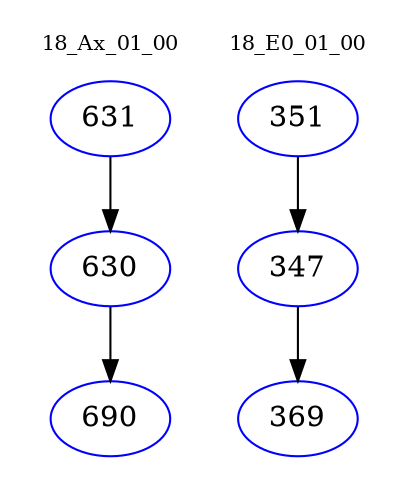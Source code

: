 digraph{
subgraph cluster_0 {
color = white
label = "18_Ax_01_00";
fontsize=10;
T0_631 [label="631", color="blue"]
T0_631 -> T0_630 [color="black"]
T0_630 [label="630", color="blue"]
T0_630 -> T0_690 [color="black"]
T0_690 [label="690", color="blue"]
}
subgraph cluster_1 {
color = white
label = "18_E0_01_00";
fontsize=10;
T1_351 [label="351", color="blue"]
T1_351 -> T1_347 [color="black"]
T1_347 [label="347", color="blue"]
T1_347 -> T1_369 [color="black"]
T1_369 [label="369", color="blue"]
}
}
